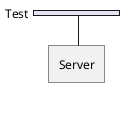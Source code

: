 {
  "sha1": "1694ikne4oxfp1gv8x3rqh8ontb9ebq",
  "insertion": {
    "when": "2024-05-30T20:48:19.570Z",
    "url": "https://github.com/plantuml/plantuml/issues/800",
    "user": "plantuml@gmail.com"
  }
}
@startuml
hide footbox
nwdiag {
  network Test {
    Server
  }
}
@enduml
